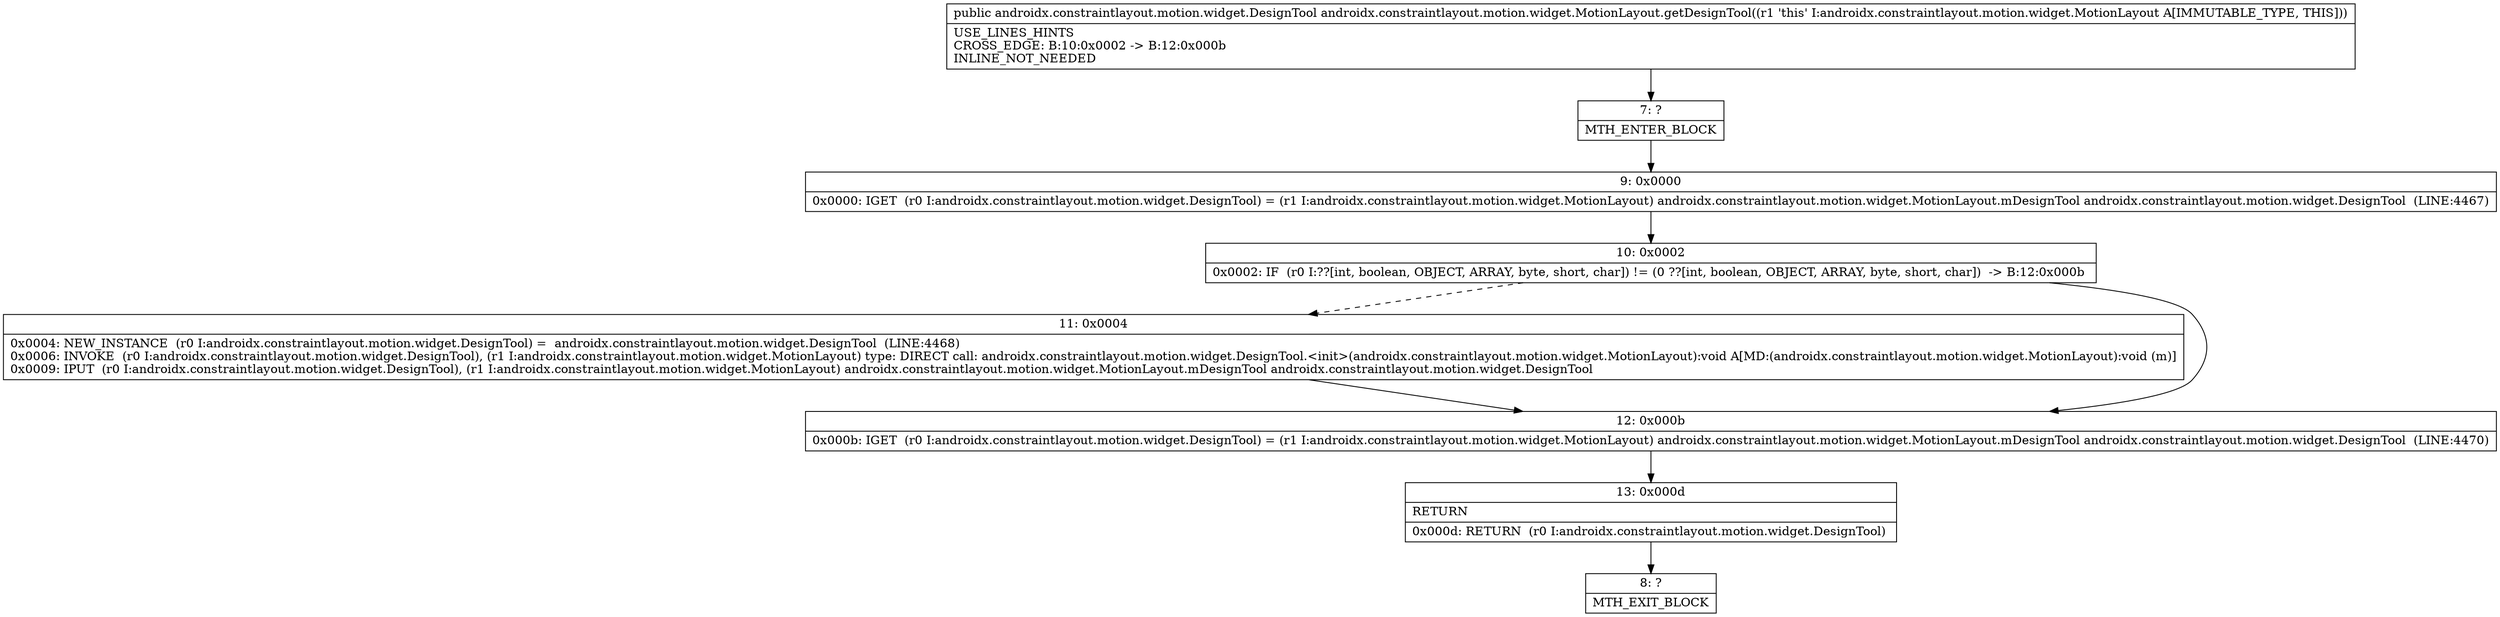 digraph "CFG forandroidx.constraintlayout.motion.widget.MotionLayout.getDesignTool()Landroidx\/constraintlayout\/motion\/widget\/DesignTool;" {
Node_7 [shape=record,label="{7\:\ ?|MTH_ENTER_BLOCK\l}"];
Node_9 [shape=record,label="{9\:\ 0x0000|0x0000: IGET  (r0 I:androidx.constraintlayout.motion.widget.DesignTool) = (r1 I:androidx.constraintlayout.motion.widget.MotionLayout) androidx.constraintlayout.motion.widget.MotionLayout.mDesignTool androidx.constraintlayout.motion.widget.DesignTool  (LINE:4467)\l}"];
Node_10 [shape=record,label="{10\:\ 0x0002|0x0002: IF  (r0 I:??[int, boolean, OBJECT, ARRAY, byte, short, char]) != (0 ??[int, boolean, OBJECT, ARRAY, byte, short, char])  \-\> B:12:0x000b \l}"];
Node_11 [shape=record,label="{11\:\ 0x0004|0x0004: NEW_INSTANCE  (r0 I:androidx.constraintlayout.motion.widget.DesignTool) =  androidx.constraintlayout.motion.widget.DesignTool  (LINE:4468)\l0x0006: INVOKE  (r0 I:androidx.constraintlayout.motion.widget.DesignTool), (r1 I:androidx.constraintlayout.motion.widget.MotionLayout) type: DIRECT call: androidx.constraintlayout.motion.widget.DesignTool.\<init\>(androidx.constraintlayout.motion.widget.MotionLayout):void A[MD:(androidx.constraintlayout.motion.widget.MotionLayout):void (m)]\l0x0009: IPUT  (r0 I:androidx.constraintlayout.motion.widget.DesignTool), (r1 I:androidx.constraintlayout.motion.widget.MotionLayout) androidx.constraintlayout.motion.widget.MotionLayout.mDesignTool androidx.constraintlayout.motion.widget.DesignTool \l}"];
Node_12 [shape=record,label="{12\:\ 0x000b|0x000b: IGET  (r0 I:androidx.constraintlayout.motion.widget.DesignTool) = (r1 I:androidx.constraintlayout.motion.widget.MotionLayout) androidx.constraintlayout.motion.widget.MotionLayout.mDesignTool androidx.constraintlayout.motion.widget.DesignTool  (LINE:4470)\l}"];
Node_13 [shape=record,label="{13\:\ 0x000d|RETURN\l|0x000d: RETURN  (r0 I:androidx.constraintlayout.motion.widget.DesignTool) \l}"];
Node_8 [shape=record,label="{8\:\ ?|MTH_EXIT_BLOCK\l}"];
MethodNode[shape=record,label="{public androidx.constraintlayout.motion.widget.DesignTool androidx.constraintlayout.motion.widget.MotionLayout.getDesignTool((r1 'this' I:androidx.constraintlayout.motion.widget.MotionLayout A[IMMUTABLE_TYPE, THIS]))  | USE_LINES_HINTS\lCROSS_EDGE: B:10:0x0002 \-\> B:12:0x000b\lINLINE_NOT_NEEDED\l}"];
MethodNode -> Node_7;Node_7 -> Node_9;
Node_9 -> Node_10;
Node_10 -> Node_11[style=dashed];
Node_10 -> Node_12;
Node_11 -> Node_12;
Node_12 -> Node_13;
Node_13 -> Node_8;
}

